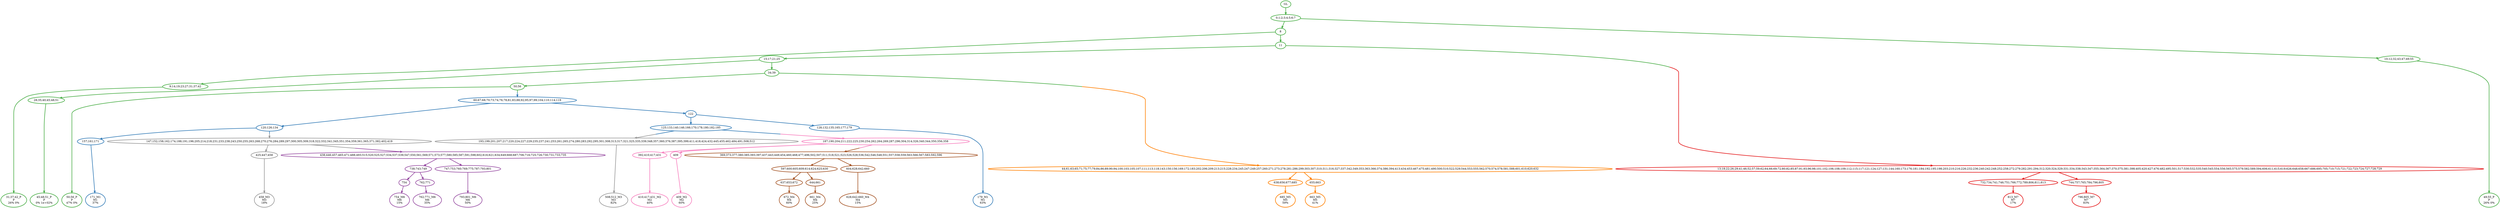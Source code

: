 digraph T {
	{
		rank=same
		53 [penwidth=3,colorscheme=set19,color=3,label="31;37;42_P\nP\n26% 0%"]
		49 [penwidth=3,colorscheme=set19,color=3,label="45;48;51_P\nP\n0% 1e+02%"]
		46 [penwidth=3,colorscheme=set19,color=3,label="50;56_P\nP\n47% 0%"]
		44 [penwidth=3,colorscheme=set19,color=3,label="49;55_P\nP\n26% 0%"]
		41 [penwidth=3,colorscheme=set19,color=2,label="171_M1\nM1\n37%"]
		37 [penwidth=3,colorscheme=set19,color=2,label="179_M1\nM1\n63%"]
		35 [penwidth=3,colorscheme=set19,color=8,label="410;417;431_M2\nM2\n40%"]
		33 [penwidth=3,colorscheme=set19,color=8,label="409_M2\nM2\n60%"]
		31 [penwidth=3,colorscheme=set19,color=9,label="458_M3\nM3\n18%"]
		30 [penwidth=3,colorscheme=set19,color=9,label="508;512_M3\nM3\n82%"]
		27 [penwidth=3,colorscheme=set19,color=7,label="672_M4\nM4\n60%"]
		25 [penwidth=3,colorscheme=set19,color=7,label="661_M4\nM4\n25%"]
		23 [penwidth=3,colorscheme=set19,color=7,label="628;642;660_M4\nM4\n15%"]
		21 [penwidth=3,colorscheme=set19,color=5,label="685_M5\nM5\n59%"]
		19 [penwidth=3,colorscheme=set19,color=5,label="663_M5\nM5\n41%"]
		16 [penwidth=3,colorscheme=set19,color=4,label="754_M6\nM6\n15%"]
		14 [penwidth=3,colorscheme=set19,color=4,label="762;771_M6\nM6\n35%"]
		12 [penwidth=3,colorscheme=set19,color=4,label="793;801_M6\nM6\n50%"]
		10 [penwidth=3,colorscheme=set19,color=1,label="813_M7\nM7\n17%"]
		8 [penwidth=3,colorscheme=set19,color=1,label="796;805_M7\nM7\n83%"]
	}
	57 [penwidth=3,colorscheme=set19,color=3,label="GL"]
	56 [penwidth=3,colorscheme=set19,color=3,label="0;1;2;3;4;5;6;7"]
	55 [penwidth=3,colorscheme=set19,color=3,label="8"]
	54 [penwidth=3,colorscheme=set19,color=3,label="9;14;19;23;27;31;37;42"]
	52 [penwidth=3,colorscheme=set19,color=3,label="11"]
	51 [penwidth=3,colorscheme=set19,color=3,label="15;17;21;25"]
	50 [penwidth=3,colorscheme=set19,color=3,label="28;35;40;45;48;51"]
	48 [penwidth=3,colorscheme=set19,color=3,label="34;39"]
	47 [penwidth=3,colorscheme=set19,color=3,label="50;56"]
	45 [penwidth=3,colorscheme=set19,color=3,label="10;12;32;43;47;49;55"]
	43 [penwidth=3,colorscheme=set19,color=2,label="120;126;134"]
	42 [penwidth=3,colorscheme=set19,color=2,label="157;161;171"]
	40 [penwidth=3,colorscheme=set19,color=2,label="122"]
	39 [penwidth=3,colorscheme=set19,color=2,label="125;133;140;146;166;170;178;180;182;185"]
	38 [penwidth=3,colorscheme=set19,color=2,label="128;132;135;165;177;179"]
	36 [penwidth=3,colorscheme=set19,color=8,label="392;410;417;431"]
	34 [penwidth=3,colorscheme=set19,color=8,label="409"]
	32 [penwidth=3,colorscheme=set19,color=9,label="425;447;458"]
	29 [penwidth=3,colorscheme=set19,color=7,label="597;600;605;609;614;624;625;630"]
	28 [penwidth=3,colorscheme=set19,color=7,label="637;653;672"]
	26 [penwidth=3,colorscheme=set19,color=7,label="644;661"]
	24 [penwidth=3,colorscheme=set19,color=7,label="604;628;642;660"]
	22 [penwidth=3,colorscheme=set19,color=5,label="638;656;677;685"]
	20 [penwidth=3,colorscheme=set19,color=5,label="655;663"]
	18 [penwidth=3,colorscheme=set19,color=4,label="738;743;749"]
	17 [penwidth=3,colorscheme=set19,color=4,label="754"]
	15 [penwidth=3,colorscheme=set19,color=4,label="762;771"]
	13 [penwidth=3,colorscheme=set19,color=4,label="747;753;760;769;775;787;793;801"]
	11 [penwidth=3,colorscheme=set19,color=1,label="732;734;741;746;751;766;772;789;806;811;813"]
	9 [penwidth=3,colorscheme=set19,color=1,label="744;757;765;784;796;805"]
	7 [penwidth=3,colorscheme=set19,color=4,label="438;446;457;465;471;488;493;515;520;525;527;534;537;539;547;550;561;569;571;573;577;580;585;587;591;598;602;616;621;634;649;668;687;706;716;725;726;730;731;733;735"]
	6 [penwidth=3,colorscheme=set19,color=7,label="369;373;377;380;385;393;397;437;443;449;454;460;468;477;496;502;507;511;518;521;523;526;528;536;542;546;548;551;557;558;559;563;566;567;583;592;596"]
	5 [penwidth=3,colorscheme=set19,color=9,label="147;152;158;162;174;188;191;196;205;214;218;231;233;238;243;250;255;263;268;270;276;284;289;297;300;305;309;318;322;332;341;345;351;354;359;361;365;371;382;402;419"]
	4 [penwidth=3,colorscheme=set19,color=9,label="193;199;201;207;217;220;224;227;229;235;237;241;253;261;265;274;280;283;292;295;301;308;313;317;321;325;335;339;348;357;360;376;387;395;399;411;418;424;432;445;455;462;484;491;508;512"]
	3 [penwidth=3,colorscheme=set19,color=8,label="187;190;204;211;222;225;230;254;262;264;269;287;296;304;314;326;340;344;350;356;358"]
	2 [penwidth=3,colorscheme=set19,color=1,label="13;18;22;26;29;41;46;52;57;59;62;64;66;69;72;80;82;85;87;91;93;96;98;101;102;106;108;109;112;115;117;121;124;127;131;144;160;173;176;181;184;192;195;198;203;210;216;226;232;236;240;242;248;252;258;272;279;282;291;294;312;320;324;329;331;334;338;343;347;355;364;367;370;375;381;398;405;420;427;476;482;495;501;517;530;532;535;540;545;554;556;565;575;579;582;589;594;606;611;615;619;626;648;658;667;686;695;705;710;715;721;722;723;724;727;728;729"]
	1 [penwidth=3,colorscheme=set19,color=5,label="44;61;63;65;71;75;77;79;84;86;89;90;94;100;103;105;107;111;113;118;143;150;156;169;172;183;202;206;209;213;215;228;234;245;247;249;257;260;271;273;278;281;286;299;303;307;310;311;316;327;337;342;349;353;363;366;374;386;394;413;434;453;467;475;481;490;500;510;522;529;544;553;555;562;570;574;578;581;588;601;610;620;632"]
	0 [penwidth=3,colorscheme=set19,color=2,label="60;67;68;70;73;74;76;78;81;83;88;92;95;97;99;104;110;114;119"]
	57 -> 56 [penwidth=3,colorscheme=set19,color=3]
	56 -> 55 [penwidth=3,colorscheme=set19,color=3]
	56 -> 45 [penwidth=3,colorscheme=set19,color=3]
	55 -> 52 [penwidth=3,colorscheme=set19,color=3]
	55 -> 54 [penwidth=3,colorscheme=set19,color=3]
	54 -> 53 [penwidth=3,colorscheme=set19,color=3]
	52 -> 51 [penwidth=3,colorscheme=set19,color=3]
	52 -> 2 [penwidth=3,colorscheme=set19,color="3;0.5:1"]
	51 -> 48 [penwidth=3,colorscheme=set19,color=3]
	51 -> 50 [penwidth=3,colorscheme=set19,color=3]
	50 -> 49 [penwidth=3,colorscheme=set19,color=3]
	48 -> 47 [penwidth=3,colorscheme=set19,color=3]
	48 -> 1 [penwidth=3,colorscheme=set19,color="3;0.5:5"]
	47 -> 46 [penwidth=3,colorscheme=set19,color=3]
	47 -> 0 [penwidth=3,colorscheme=set19,color="3;0.5:2"]
	45 -> 44 [penwidth=3,colorscheme=set19,color=3]
	43 -> 42 [penwidth=3,colorscheme=set19,color=2]
	43 -> 5 [penwidth=3,colorscheme=set19,color="2;0.5:9"]
	42 -> 41 [penwidth=3,colorscheme=set19,color=2]
	40 -> 38 [penwidth=3,colorscheme=set19,color=2]
	40 -> 39 [penwidth=3,colorscheme=set19,color=2]
	39 -> 4 [penwidth=3,colorscheme=set19,color="2;0.5:9"]
	39 -> 3 [penwidth=3,colorscheme=set19,color="2;0.5:8"]
	38 -> 37 [penwidth=3,colorscheme=set19,color=2]
	36 -> 35 [penwidth=3,colorscheme=set19,color=8]
	34 -> 33 [penwidth=3,colorscheme=set19,color=8]
	32 -> 31 [penwidth=3,colorscheme=set19,color=9]
	29 -> 26 [penwidth=3,colorscheme=set19,color=7]
	29 -> 28 [penwidth=3,colorscheme=set19,color=7]
	28 -> 27 [penwidth=3,colorscheme=set19,color=7]
	26 -> 25 [penwidth=3,colorscheme=set19,color=7]
	24 -> 23 [penwidth=3,colorscheme=set19,color=7]
	22 -> 21 [penwidth=3,colorscheme=set19,color=5]
	20 -> 19 [penwidth=3,colorscheme=set19,color=5]
	18 -> 17 [penwidth=3,colorscheme=set19,color=4]
	18 -> 15 [penwidth=3,colorscheme=set19,color=4]
	17 -> 16 [penwidth=3,colorscheme=set19,color=4]
	15 -> 14 [penwidth=3,colorscheme=set19,color=4]
	13 -> 12 [penwidth=3,colorscheme=set19,color=4]
	11 -> 10 [penwidth=3,colorscheme=set19,color=1]
	9 -> 8 [penwidth=3,colorscheme=set19,color=1]
	7 -> 18 [penwidth=3,colorscheme=set19,color=4]
	7 -> 13 [penwidth=3,colorscheme=set19,color=4]
	6 -> 29 [penwidth=3,colorscheme=set19,color=7]
	6 -> 24 [penwidth=3,colorscheme=set19,color=7]
	5 -> 32 [penwidth=3,colorscheme=set19,color=9]
	5 -> 7 [penwidth=3,colorscheme=set19,color="9;0.5:4"]
	4 -> 30 [penwidth=3,colorscheme=set19,color=9]
	3 -> 36 [penwidth=3,colorscheme=set19,color=8]
	3 -> 34 [penwidth=3,colorscheme=set19,color=8]
	3 -> 6 [penwidth=3,colorscheme=set19,color="8;0.5:7"]
	2 -> 11 [penwidth=3,colorscheme=set19,color=1]
	2 -> 9 [penwidth=3,colorscheme=set19,color=1]
	1 -> 22 [penwidth=3,colorscheme=set19,color=5]
	1 -> 20 [penwidth=3,colorscheme=set19,color=5]
	0 -> 43 [penwidth=3,colorscheme=set19,color=2]
	0 -> 40 [penwidth=3,colorscheme=set19,color=2]
}
